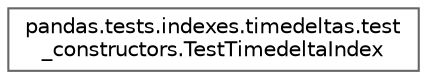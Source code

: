 digraph "Graphical Class Hierarchy"
{
 // LATEX_PDF_SIZE
  bgcolor="transparent";
  edge [fontname=Helvetica,fontsize=10,labelfontname=Helvetica,labelfontsize=10];
  node [fontname=Helvetica,fontsize=10,shape=box,height=0.2,width=0.4];
  rankdir="LR";
  Node0 [id="Node000000",label="pandas.tests.indexes.timedeltas.test\l_constructors.TestTimedeltaIndex",height=0.2,width=0.4,color="grey40", fillcolor="white", style="filled",URL="$d7/d49/classpandas_1_1tests_1_1indexes_1_1timedeltas_1_1test__constructors_1_1TestTimedeltaIndex.html",tooltip=" "];
}
